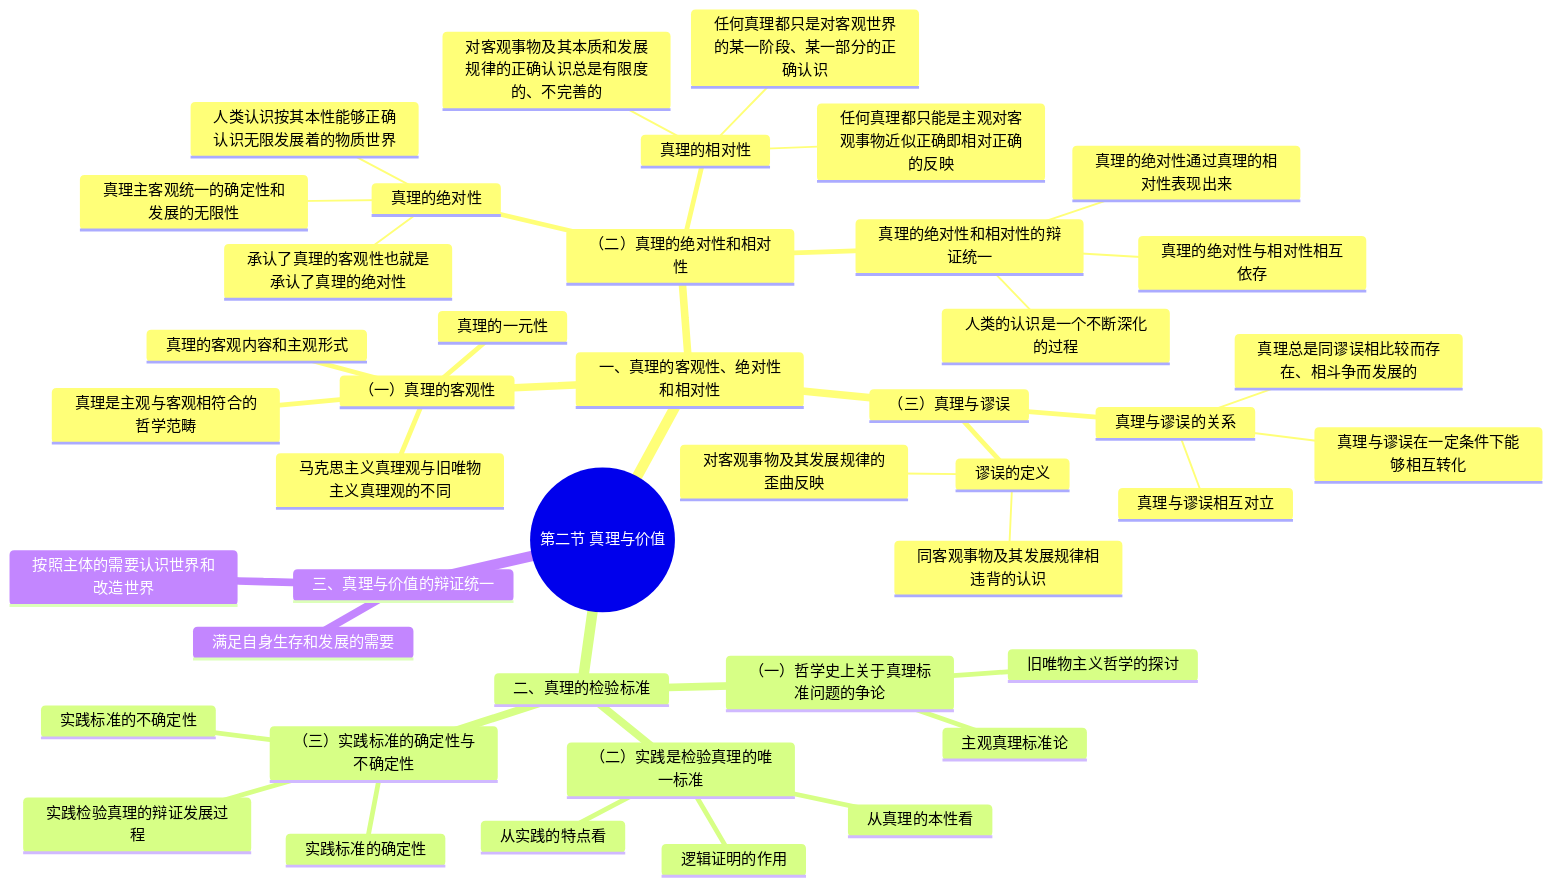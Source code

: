 mindmap
	root((第二节 真理与价值))
		一、真理的客观性、绝对性和相对性
			（一）真理的客观性
				真理是主观与客观相符合的哲学范畴
				马克思主义真理观与旧唯物主义真理观的不同
				真理的一元性
				真理的客观内容和主观形式
			（二）真理的绝对性和相对性
				真理的绝对性
					真理主客观统一的确定性和发展的无限性
					承认了真理的客观性也就是承认了真理的绝对性
					人类认识按其本性能够正确认识无限发展着的物质世界
				真理的相对性
					对客观事物及其本质和发展规律的正确认识总是有限度的、不完善的
					任何真理都只是对客观世界的某一阶段、某一部分的正确认识
					任何真理都只能是主观对客观事物近似正确即相对正确的反映
				真理的绝对性和相对性的辩证统一
					真理的绝对性与相对性相互依存
					真理的绝对性通过真理的相对性表现出来
					人类的认识是一个不断深化的过程
			（三）真理与谬误
				谬误的定义
					同客观事物及其发展规律相违背的认识
					对客观事物及其发展规律的歪曲反映
				真理与谬误的关系
					真理与谬误相互对立
					真理与谬误在一定条件下能够相互转化
					真理总是同谬误相比较而存在、相斗争而发展的
		二、真理的检验标准
			（一）哲学史上关于真理标准问题的争论
				主观真理标准论
				旧唯物主义哲学的探讨
			（二）实践是检验真理的唯一标准
				从真理的本性看
				从实践的特点看
				逻辑证明的作用
			（三）实践标准的确定性与不确定性
				实践标准的确定性
				实践标准的不确定性
				实践检验真理的辩证发展过程
		三、真理与价值的辩证统一
			满足自身生存和发展的需要
			按照主体的需要认识世界和改造世界